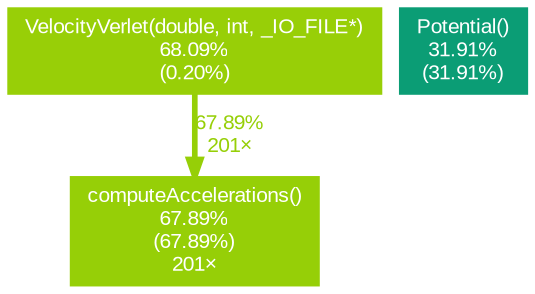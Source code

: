 digraph {
	graph [fontname=Arial, nodesep=0.125, ranksep=0.25];
	node [fontcolor=white, fontname=Arial, height=0, shape=box, style=filled, width=0];
	edge [fontname=Arial];
	1 [color="#98cf07", fontcolor="#ffffff", fontsize="10.00", label="VelocityVerlet(double, int, _IO_FILE*)\n68.09%\n(0.20%)"];
	1 -> 2 [arrowsize="0.82", color="#96cf07", fontcolor="#96cf07", fontsize="10.00", label="67.89%\n201×", labeldistance="2.72", penwidth="2.72"];
	2 [color="#96cf07", fontcolor="#ffffff", fontsize="10.00", label="computeAccelerations()\n67.89%\n(67.89%)\n201×"];
	3 [color="#0b9d75", fontcolor="#ffffff", fontsize="10.00", label="Potential()\n31.91%\n(31.91%)"];
}
